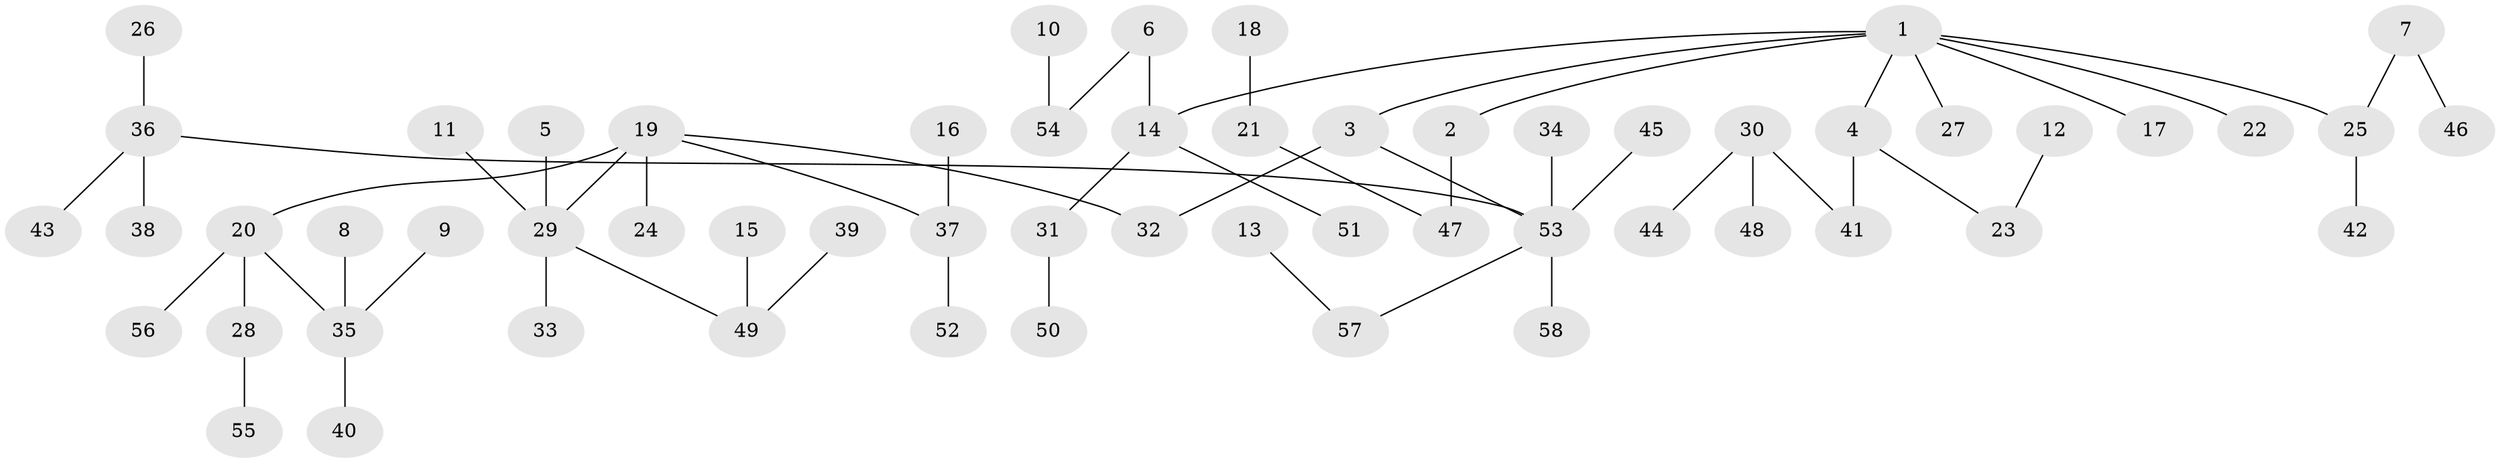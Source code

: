 // original degree distribution, {3: 0.12173913043478261, 4: 0.08695652173913043, 7: 0.008695652173913044, 1: 0.5043478260869565, 6: 0.017391304347826087, 2: 0.23478260869565218, 5: 0.02608695652173913}
// Generated by graph-tools (version 1.1) at 2025/50/03/09/25 03:50:21]
// undirected, 58 vertices, 57 edges
graph export_dot {
graph [start="1"]
  node [color=gray90,style=filled];
  1;
  2;
  3;
  4;
  5;
  6;
  7;
  8;
  9;
  10;
  11;
  12;
  13;
  14;
  15;
  16;
  17;
  18;
  19;
  20;
  21;
  22;
  23;
  24;
  25;
  26;
  27;
  28;
  29;
  30;
  31;
  32;
  33;
  34;
  35;
  36;
  37;
  38;
  39;
  40;
  41;
  42;
  43;
  44;
  45;
  46;
  47;
  48;
  49;
  50;
  51;
  52;
  53;
  54;
  55;
  56;
  57;
  58;
  1 -- 2 [weight=1.0];
  1 -- 3 [weight=1.0];
  1 -- 4 [weight=1.0];
  1 -- 14 [weight=1.0];
  1 -- 17 [weight=1.0];
  1 -- 22 [weight=1.0];
  1 -- 25 [weight=1.0];
  1 -- 27 [weight=1.0];
  2 -- 47 [weight=1.0];
  3 -- 32 [weight=1.0];
  3 -- 53 [weight=1.0];
  4 -- 23 [weight=1.0];
  4 -- 41 [weight=1.0];
  5 -- 29 [weight=1.0];
  6 -- 14 [weight=1.0];
  6 -- 54 [weight=1.0];
  7 -- 25 [weight=1.0];
  7 -- 46 [weight=1.0];
  8 -- 35 [weight=1.0];
  9 -- 35 [weight=1.0];
  10 -- 54 [weight=1.0];
  11 -- 29 [weight=1.0];
  12 -- 23 [weight=1.0];
  13 -- 57 [weight=1.0];
  14 -- 31 [weight=1.0];
  14 -- 51 [weight=1.0];
  15 -- 49 [weight=1.0];
  16 -- 37 [weight=1.0];
  18 -- 21 [weight=1.0];
  19 -- 20 [weight=1.0];
  19 -- 24 [weight=1.0];
  19 -- 29 [weight=1.0];
  19 -- 32 [weight=1.0];
  19 -- 37 [weight=1.0];
  20 -- 28 [weight=1.0];
  20 -- 35 [weight=1.0];
  20 -- 56 [weight=1.0];
  21 -- 47 [weight=1.0];
  25 -- 42 [weight=1.0];
  26 -- 36 [weight=1.0];
  28 -- 55 [weight=1.0];
  29 -- 33 [weight=1.0];
  29 -- 49 [weight=1.0];
  30 -- 41 [weight=1.0];
  30 -- 44 [weight=1.0];
  30 -- 48 [weight=1.0];
  31 -- 50 [weight=1.0];
  34 -- 53 [weight=1.0];
  35 -- 40 [weight=1.0];
  36 -- 38 [weight=1.0];
  36 -- 43 [weight=1.0];
  36 -- 53 [weight=1.0];
  37 -- 52 [weight=1.0];
  39 -- 49 [weight=1.0];
  45 -- 53 [weight=1.0];
  53 -- 57 [weight=1.0];
  53 -- 58 [weight=1.0];
}
